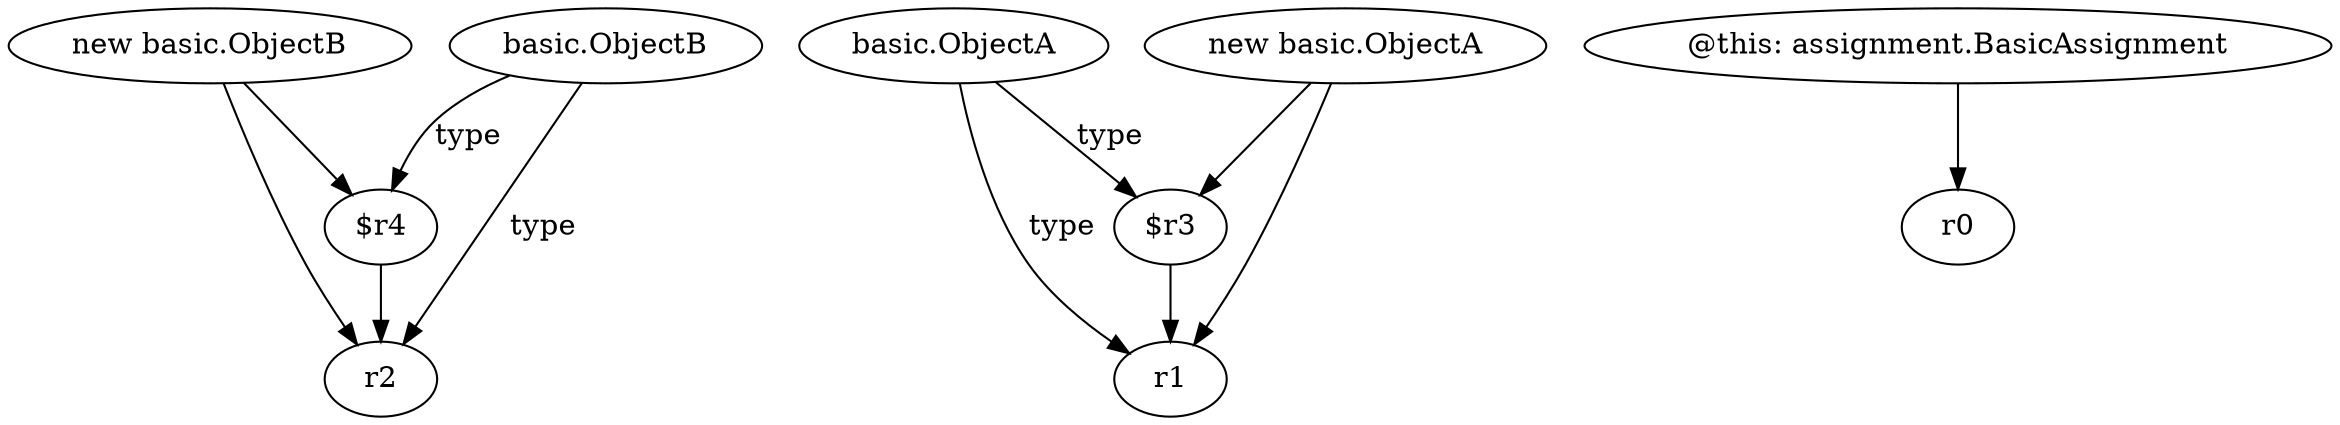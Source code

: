 digraph g {
0[label="new basic.ObjectB"]
1[label="$r4"]
0->1[label=""]
2[label="basic.ObjectB"]
3[label="r2"]
2->3[label="type"]
0->3[label=""]
4[label="basic.ObjectA"]
5[label="r1"]
4->5[label="type"]
2->1[label="type"]
6[label="new basic.ObjectA"]
7[label="$r3"]
6->7[label=""]
1->3[label=""]
6->5[label=""]
4->7[label="type"]
8[label="@this: assignment.BasicAssignment"]
9[label="r0"]
8->9[label=""]
7->5[label=""]
}